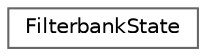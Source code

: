 digraph "Graphical Class Hierarchy"
{
 // LATEX_PDF_SIZE
  bgcolor="transparent";
  edge [fontname=Helvetica,fontsize=10,labelfontname=Helvetica,labelfontsize=10];
  node [fontname=Helvetica,fontsize=10,shape=box,height=0.2,width=0.4];
  rankdir="LR";
  Node0 [id="Node000000",label="FilterbankState",height=0.2,width=0.4,color="grey40", fillcolor="white", style="filled",URL="$struct_filterbank_state.html",tooltip=" "];
}
